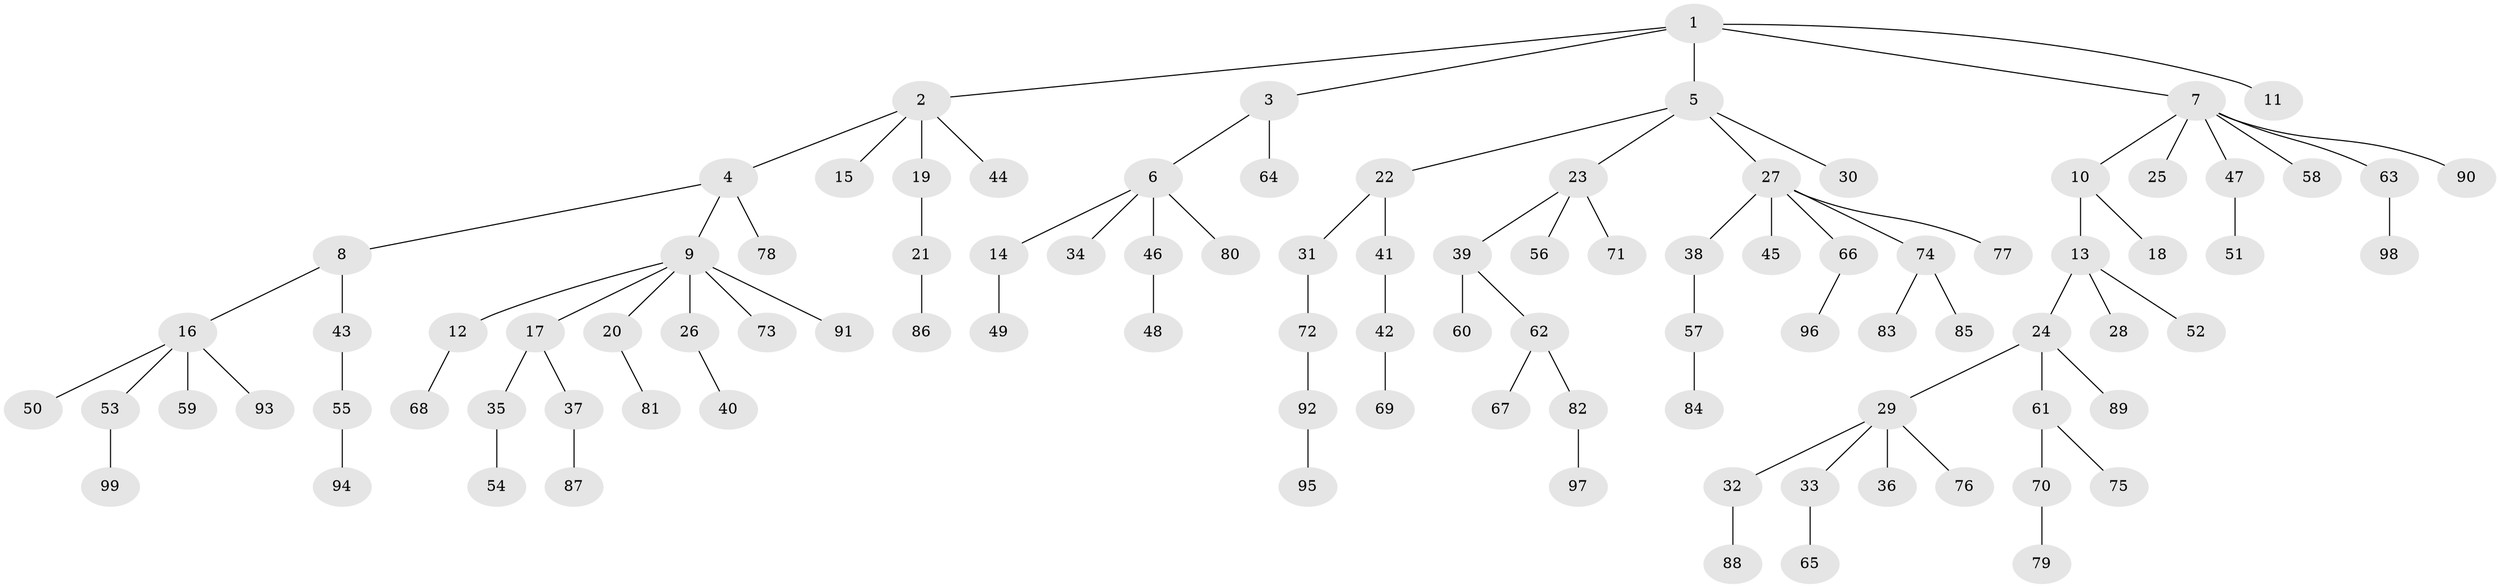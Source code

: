 // Generated by graph-tools (version 1.1) at 2025/02/03/09/25 03:02:25]
// undirected, 99 vertices, 98 edges
graph export_dot {
graph [start="1"]
  node [color=gray90,style=filled];
  1;
  2;
  3;
  4;
  5;
  6;
  7;
  8;
  9;
  10;
  11;
  12;
  13;
  14;
  15;
  16;
  17;
  18;
  19;
  20;
  21;
  22;
  23;
  24;
  25;
  26;
  27;
  28;
  29;
  30;
  31;
  32;
  33;
  34;
  35;
  36;
  37;
  38;
  39;
  40;
  41;
  42;
  43;
  44;
  45;
  46;
  47;
  48;
  49;
  50;
  51;
  52;
  53;
  54;
  55;
  56;
  57;
  58;
  59;
  60;
  61;
  62;
  63;
  64;
  65;
  66;
  67;
  68;
  69;
  70;
  71;
  72;
  73;
  74;
  75;
  76;
  77;
  78;
  79;
  80;
  81;
  82;
  83;
  84;
  85;
  86;
  87;
  88;
  89;
  90;
  91;
  92;
  93;
  94;
  95;
  96;
  97;
  98;
  99;
  1 -- 2;
  1 -- 3;
  1 -- 5;
  1 -- 7;
  1 -- 11;
  2 -- 4;
  2 -- 15;
  2 -- 19;
  2 -- 44;
  3 -- 6;
  3 -- 64;
  4 -- 8;
  4 -- 9;
  4 -- 78;
  5 -- 22;
  5 -- 23;
  5 -- 27;
  5 -- 30;
  6 -- 14;
  6 -- 34;
  6 -- 46;
  6 -- 80;
  7 -- 10;
  7 -- 25;
  7 -- 47;
  7 -- 58;
  7 -- 63;
  7 -- 90;
  8 -- 16;
  8 -- 43;
  9 -- 12;
  9 -- 17;
  9 -- 20;
  9 -- 26;
  9 -- 73;
  9 -- 91;
  10 -- 13;
  10 -- 18;
  12 -- 68;
  13 -- 24;
  13 -- 28;
  13 -- 52;
  14 -- 49;
  16 -- 50;
  16 -- 53;
  16 -- 59;
  16 -- 93;
  17 -- 35;
  17 -- 37;
  19 -- 21;
  20 -- 81;
  21 -- 86;
  22 -- 31;
  22 -- 41;
  23 -- 39;
  23 -- 56;
  23 -- 71;
  24 -- 29;
  24 -- 61;
  24 -- 89;
  26 -- 40;
  27 -- 38;
  27 -- 45;
  27 -- 66;
  27 -- 74;
  27 -- 77;
  29 -- 32;
  29 -- 33;
  29 -- 36;
  29 -- 76;
  31 -- 72;
  32 -- 88;
  33 -- 65;
  35 -- 54;
  37 -- 87;
  38 -- 57;
  39 -- 60;
  39 -- 62;
  41 -- 42;
  42 -- 69;
  43 -- 55;
  46 -- 48;
  47 -- 51;
  53 -- 99;
  55 -- 94;
  57 -- 84;
  61 -- 70;
  61 -- 75;
  62 -- 67;
  62 -- 82;
  63 -- 98;
  66 -- 96;
  70 -- 79;
  72 -- 92;
  74 -- 83;
  74 -- 85;
  82 -- 97;
  92 -- 95;
}
